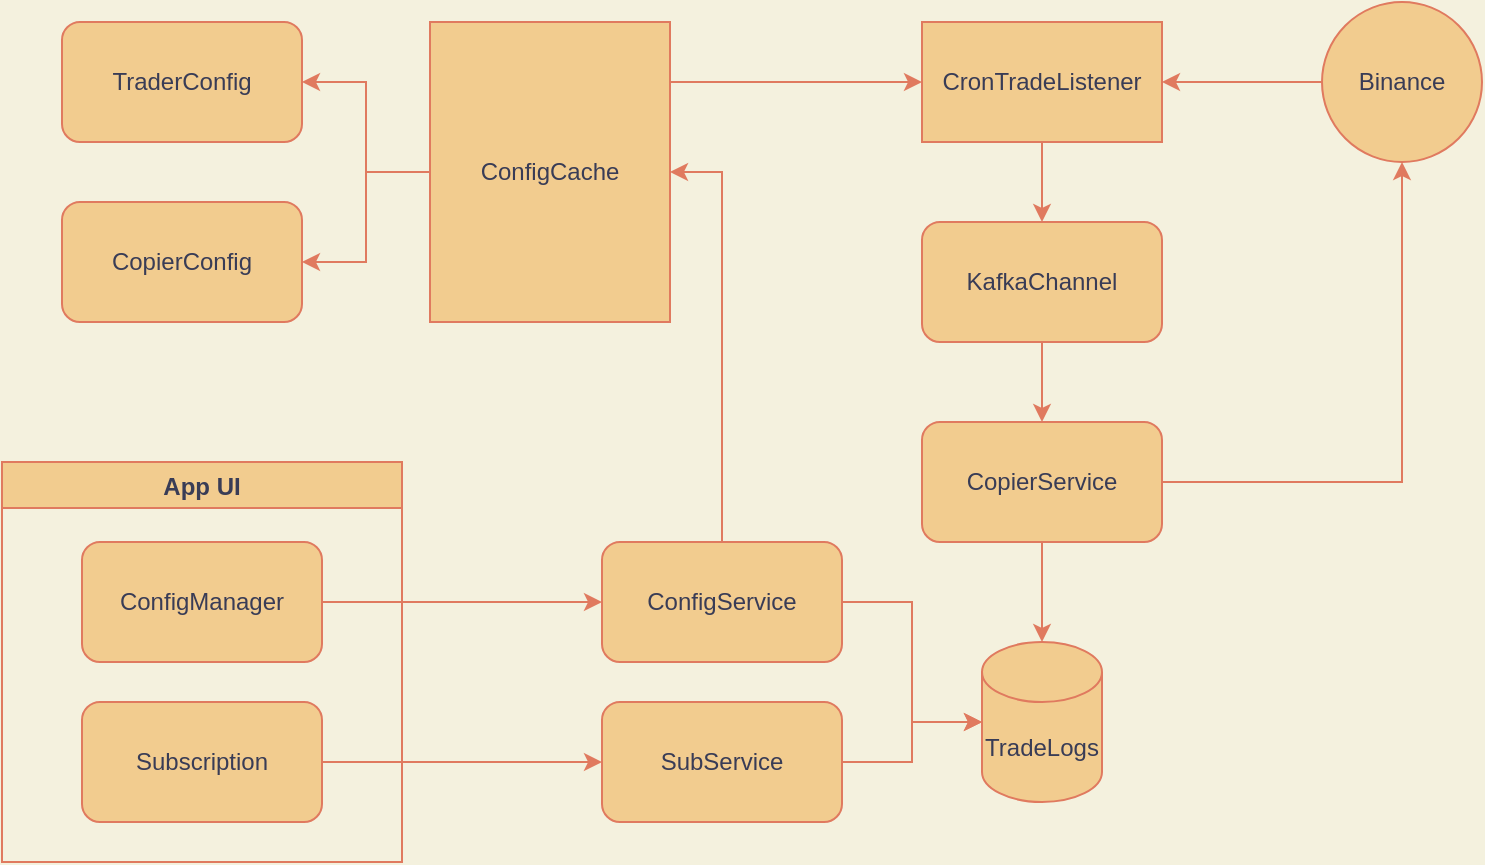 <mxfile version="20.1.1" type="github">
  <diagram id="_9_iLBfaWsJD9Fi8VVCr" name="Page-1">
    <mxGraphModel dx="840" dy="406" grid="1" gridSize="10" guides="1" tooltips="1" connect="1" arrows="1" fold="1" page="1" pageScale="1" pageWidth="827" pageHeight="1169" background="#F4F1DE" math="0" shadow="0">
      <root>
        <mxCell id="0" />
        <mxCell id="1" parent="0" />
        <mxCell id="LeHQ8lefssX2dGawRqEB-1" value="TraderConfig" style="rounded=1;whiteSpace=wrap;html=1;fillColor=#F2CC8F;strokeColor=#E07A5F;fontColor=#393C56;" vertex="1" parent="1">
          <mxGeometry x="170" y="80" width="120" height="60" as="geometry" />
        </mxCell>
        <mxCell id="LeHQ8lefssX2dGawRqEB-2" value="CopierConfig" style="rounded=1;whiteSpace=wrap;html=1;fillColor=#F2CC8F;strokeColor=#E07A5F;fontColor=#393C56;" vertex="1" parent="1">
          <mxGeometry x="170" y="170" width="120" height="60" as="geometry" />
        </mxCell>
        <mxCell id="LeHQ8lefssX2dGawRqEB-12" style="edgeStyle=orthogonalEdgeStyle;rounded=0;orthogonalLoop=1;jettySize=auto;html=1;entryX=1;entryY=0.5;entryDx=0;entryDy=0;labelBackgroundColor=#F4F1DE;strokeColor=#E07A5F;fontColor=#393C56;" edge="1" parent="1" source="LeHQ8lefssX2dGawRqEB-3" target="LeHQ8lefssX2dGawRqEB-1">
          <mxGeometry relative="1" as="geometry" />
        </mxCell>
        <mxCell id="LeHQ8lefssX2dGawRqEB-13" style="edgeStyle=orthogonalEdgeStyle;rounded=0;orthogonalLoop=1;jettySize=auto;html=1;entryX=1;entryY=0.5;entryDx=0;entryDy=0;labelBackgroundColor=#F4F1DE;strokeColor=#E07A5F;fontColor=#393C56;" edge="1" parent="1" source="LeHQ8lefssX2dGawRqEB-3" target="LeHQ8lefssX2dGawRqEB-2">
          <mxGeometry relative="1" as="geometry" />
        </mxCell>
        <mxCell id="LeHQ8lefssX2dGawRqEB-18" style="edgeStyle=orthogonalEdgeStyle;rounded=0;orthogonalLoop=1;jettySize=auto;html=1;entryX=0;entryY=0.5;entryDx=0;entryDy=0;labelBackgroundColor=#F4F1DE;strokeColor=#E07A5F;fontColor=#393C56;" edge="1" parent="1" source="LeHQ8lefssX2dGawRqEB-3" target="LeHQ8lefssX2dGawRqEB-14">
          <mxGeometry relative="1" as="geometry">
            <Array as="points">
              <mxPoint x="500" y="110" />
              <mxPoint x="500" y="110" />
            </Array>
          </mxGeometry>
        </mxCell>
        <mxCell id="LeHQ8lefssX2dGawRqEB-3" value="ConfigCache" style="rounded=0;whiteSpace=wrap;html=1;fillColor=#F2CC8F;strokeColor=#E07A5F;fontColor=#393C56;" vertex="1" parent="1">
          <mxGeometry x="354" y="80" width="120" height="150" as="geometry" />
        </mxCell>
        <mxCell id="LeHQ8lefssX2dGawRqEB-8" style="edgeStyle=orthogonalEdgeStyle;rounded=0;orthogonalLoop=1;jettySize=auto;html=1;entryX=0;entryY=0.5;entryDx=0;entryDy=0;exitX=1;exitY=0.5;exitDx=0;exitDy=0;labelBackgroundColor=#F4F1DE;strokeColor=#E07A5F;fontColor=#393C56;" edge="1" parent="1" source="LeHQ8lefssX2dGawRqEB-5" target="LeHQ8lefssX2dGawRqEB-6">
          <mxGeometry relative="1" as="geometry" />
        </mxCell>
        <mxCell id="LeHQ8lefssX2dGawRqEB-4" value="App UI" style="swimlane;fillColor=#F2CC8F;strokeColor=#E07A5F;fontColor=#393C56;" vertex="1" parent="1">
          <mxGeometry x="140" y="300" width="200" height="200" as="geometry" />
        </mxCell>
        <mxCell id="LeHQ8lefssX2dGawRqEB-5" value="ConfigManager" style="rounded=1;whiteSpace=wrap;html=1;fillColor=#F2CC8F;strokeColor=#E07A5F;fontColor=#393C56;" vertex="1" parent="LeHQ8lefssX2dGawRqEB-4">
          <mxGeometry x="40" y="40" width="120" height="60" as="geometry" />
        </mxCell>
        <mxCell id="LeHQ8lefssX2dGawRqEB-7" value="Subscription" style="rounded=1;whiteSpace=wrap;html=1;fillColor=#F2CC8F;strokeColor=#E07A5F;fontColor=#393C56;" vertex="1" parent="LeHQ8lefssX2dGawRqEB-4">
          <mxGeometry x="40" y="120" width="120" height="60" as="geometry" />
        </mxCell>
        <mxCell id="LeHQ8lefssX2dGawRqEB-11" style="edgeStyle=orthogonalEdgeStyle;rounded=0;orthogonalLoop=1;jettySize=auto;html=1;entryX=1;entryY=0.5;entryDx=0;entryDy=0;labelBackgroundColor=#F4F1DE;strokeColor=#E07A5F;fontColor=#393C56;" edge="1" parent="1" source="LeHQ8lefssX2dGawRqEB-6" target="LeHQ8lefssX2dGawRqEB-3">
          <mxGeometry relative="1" as="geometry" />
        </mxCell>
        <mxCell id="LeHQ8lefssX2dGawRqEB-26" style="edgeStyle=orthogonalEdgeStyle;rounded=0;orthogonalLoop=1;jettySize=auto;html=1;entryX=0;entryY=0.5;entryDx=0;entryDy=0;entryPerimeter=0;labelBackgroundColor=#F4F1DE;strokeColor=#E07A5F;fontColor=#393C56;" edge="1" parent="1" source="LeHQ8lefssX2dGawRqEB-6" target="LeHQ8lefssX2dGawRqEB-24">
          <mxGeometry relative="1" as="geometry" />
        </mxCell>
        <mxCell id="LeHQ8lefssX2dGawRqEB-6" value="ConfigService" style="rounded=1;whiteSpace=wrap;html=1;fillColor=#F2CC8F;strokeColor=#E07A5F;fontColor=#393C56;" vertex="1" parent="1">
          <mxGeometry x="440" y="340" width="120" height="60" as="geometry" />
        </mxCell>
        <mxCell id="LeHQ8lefssX2dGawRqEB-27" style="edgeStyle=orthogonalEdgeStyle;rounded=0;orthogonalLoop=1;jettySize=auto;html=1;entryX=0;entryY=0.5;entryDx=0;entryDy=0;entryPerimeter=0;labelBackgroundColor=#F4F1DE;strokeColor=#E07A5F;fontColor=#393C56;" edge="1" parent="1" source="LeHQ8lefssX2dGawRqEB-9" target="LeHQ8lefssX2dGawRqEB-24">
          <mxGeometry relative="1" as="geometry" />
        </mxCell>
        <mxCell id="LeHQ8lefssX2dGawRqEB-9" value="SubService" style="rounded=1;whiteSpace=wrap;html=1;fillColor=#F2CC8F;strokeColor=#E07A5F;fontColor=#393C56;" vertex="1" parent="1">
          <mxGeometry x="440" y="420" width="120" height="60" as="geometry" />
        </mxCell>
        <mxCell id="LeHQ8lefssX2dGawRqEB-10" style="edgeStyle=orthogonalEdgeStyle;rounded=0;orthogonalLoop=1;jettySize=auto;html=1;entryX=0;entryY=0.5;entryDx=0;entryDy=0;labelBackgroundColor=#F4F1DE;strokeColor=#E07A5F;fontColor=#393C56;" edge="1" parent="1" source="LeHQ8lefssX2dGawRqEB-7" target="LeHQ8lefssX2dGawRqEB-9">
          <mxGeometry relative="1" as="geometry" />
        </mxCell>
        <mxCell id="LeHQ8lefssX2dGawRqEB-20" style="edgeStyle=orthogonalEdgeStyle;rounded=0;orthogonalLoop=1;jettySize=auto;html=1;entryX=0.5;entryY=0;entryDx=0;entryDy=0;labelBackgroundColor=#F4F1DE;strokeColor=#E07A5F;fontColor=#393C56;" edge="1" parent="1" source="LeHQ8lefssX2dGawRqEB-14" target="LeHQ8lefssX2dGawRqEB-19">
          <mxGeometry relative="1" as="geometry" />
        </mxCell>
        <mxCell id="LeHQ8lefssX2dGawRqEB-14" value="CronTradeListener" style="rounded=0;whiteSpace=wrap;html=1;fillColor=#F2CC8F;strokeColor=#E07A5F;fontColor=#393C56;" vertex="1" parent="1">
          <mxGeometry x="600" y="80" width="120" height="60" as="geometry" />
        </mxCell>
        <mxCell id="LeHQ8lefssX2dGawRqEB-16" style="edgeStyle=orthogonalEdgeStyle;rounded=0;orthogonalLoop=1;jettySize=auto;html=1;entryX=1;entryY=0.5;entryDx=0;entryDy=0;labelBackgroundColor=#F4F1DE;strokeColor=#E07A5F;fontColor=#393C56;" edge="1" parent="1" source="LeHQ8lefssX2dGawRqEB-15" target="LeHQ8lefssX2dGawRqEB-14">
          <mxGeometry relative="1" as="geometry" />
        </mxCell>
        <mxCell id="LeHQ8lefssX2dGawRqEB-15" value="Binance" style="ellipse;whiteSpace=wrap;html=1;aspect=fixed;fillColor=#F2CC8F;strokeColor=#E07A5F;fontColor=#393C56;" vertex="1" parent="1">
          <mxGeometry x="800" y="70" width="80" height="80" as="geometry" />
        </mxCell>
        <mxCell id="LeHQ8lefssX2dGawRqEB-22" style="edgeStyle=orthogonalEdgeStyle;rounded=0;orthogonalLoop=1;jettySize=auto;html=1;entryX=0.5;entryY=0;entryDx=0;entryDy=0;labelBackgroundColor=#F4F1DE;strokeColor=#E07A5F;fontColor=#393C56;" edge="1" parent="1" source="LeHQ8lefssX2dGawRqEB-19" target="LeHQ8lefssX2dGawRqEB-21">
          <mxGeometry relative="1" as="geometry" />
        </mxCell>
        <mxCell id="LeHQ8lefssX2dGawRqEB-19" value="KafkaChannel" style="rounded=1;whiteSpace=wrap;html=1;fillColor=#F2CC8F;strokeColor=#E07A5F;fontColor=#393C56;" vertex="1" parent="1">
          <mxGeometry x="600" y="180" width="120" height="60" as="geometry" />
        </mxCell>
        <mxCell id="LeHQ8lefssX2dGawRqEB-23" style="edgeStyle=orthogonalEdgeStyle;rounded=0;orthogonalLoop=1;jettySize=auto;html=1;entryX=0.5;entryY=1;entryDx=0;entryDy=0;labelBackgroundColor=#F4F1DE;strokeColor=#E07A5F;fontColor=#393C56;" edge="1" parent="1" source="LeHQ8lefssX2dGawRqEB-21" target="LeHQ8lefssX2dGawRqEB-15">
          <mxGeometry relative="1" as="geometry" />
        </mxCell>
        <mxCell id="LeHQ8lefssX2dGawRqEB-25" style="edgeStyle=orthogonalEdgeStyle;rounded=0;orthogonalLoop=1;jettySize=auto;html=1;entryX=0.5;entryY=0;entryDx=0;entryDy=0;entryPerimeter=0;labelBackgroundColor=#F4F1DE;strokeColor=#E07A5F;fontColor=#393C56;" edge="1" parent="1" source="LeHQ8lefssX2dGawRqEB-21" target="LeHQ8lefssX2dGawRqEB-24">
          <mxGeometry relative="1" as="geometry" />
        </mxCell>
        <mxCell id="LeHQ8lefssX2dGawRqEB-21" value="CopierService" style="rounded=1;whiteSpace=wrap;html=1;fillColor=#F2CC8F;strokeColor=#E07A5F;fontColor=#393C56;" vertex="1" parent="1">
          <mxGeometry x="600" y="280" width="120" height="60" as="geometry" />
        </mxCell>
        <mxCell id="LeHQ8lefssX2dGawRqEB-24" value="TradeLogs" style="shape=cylinder3;whiteSpace=wrap;html=1;boundedLbl=1;backgroundOutline=1;size=15;fillColor=#F2CC8F;strokeColor=#E07A5F;fontColor=#393C56;" vertex="1" parent="1">
          <mxGeometry x="630" y="390" width="60" height="80" as="geometry" />
        </mxCell>
      </root>
    </mxGraphModel>
  </diagram>
</mxfile>
